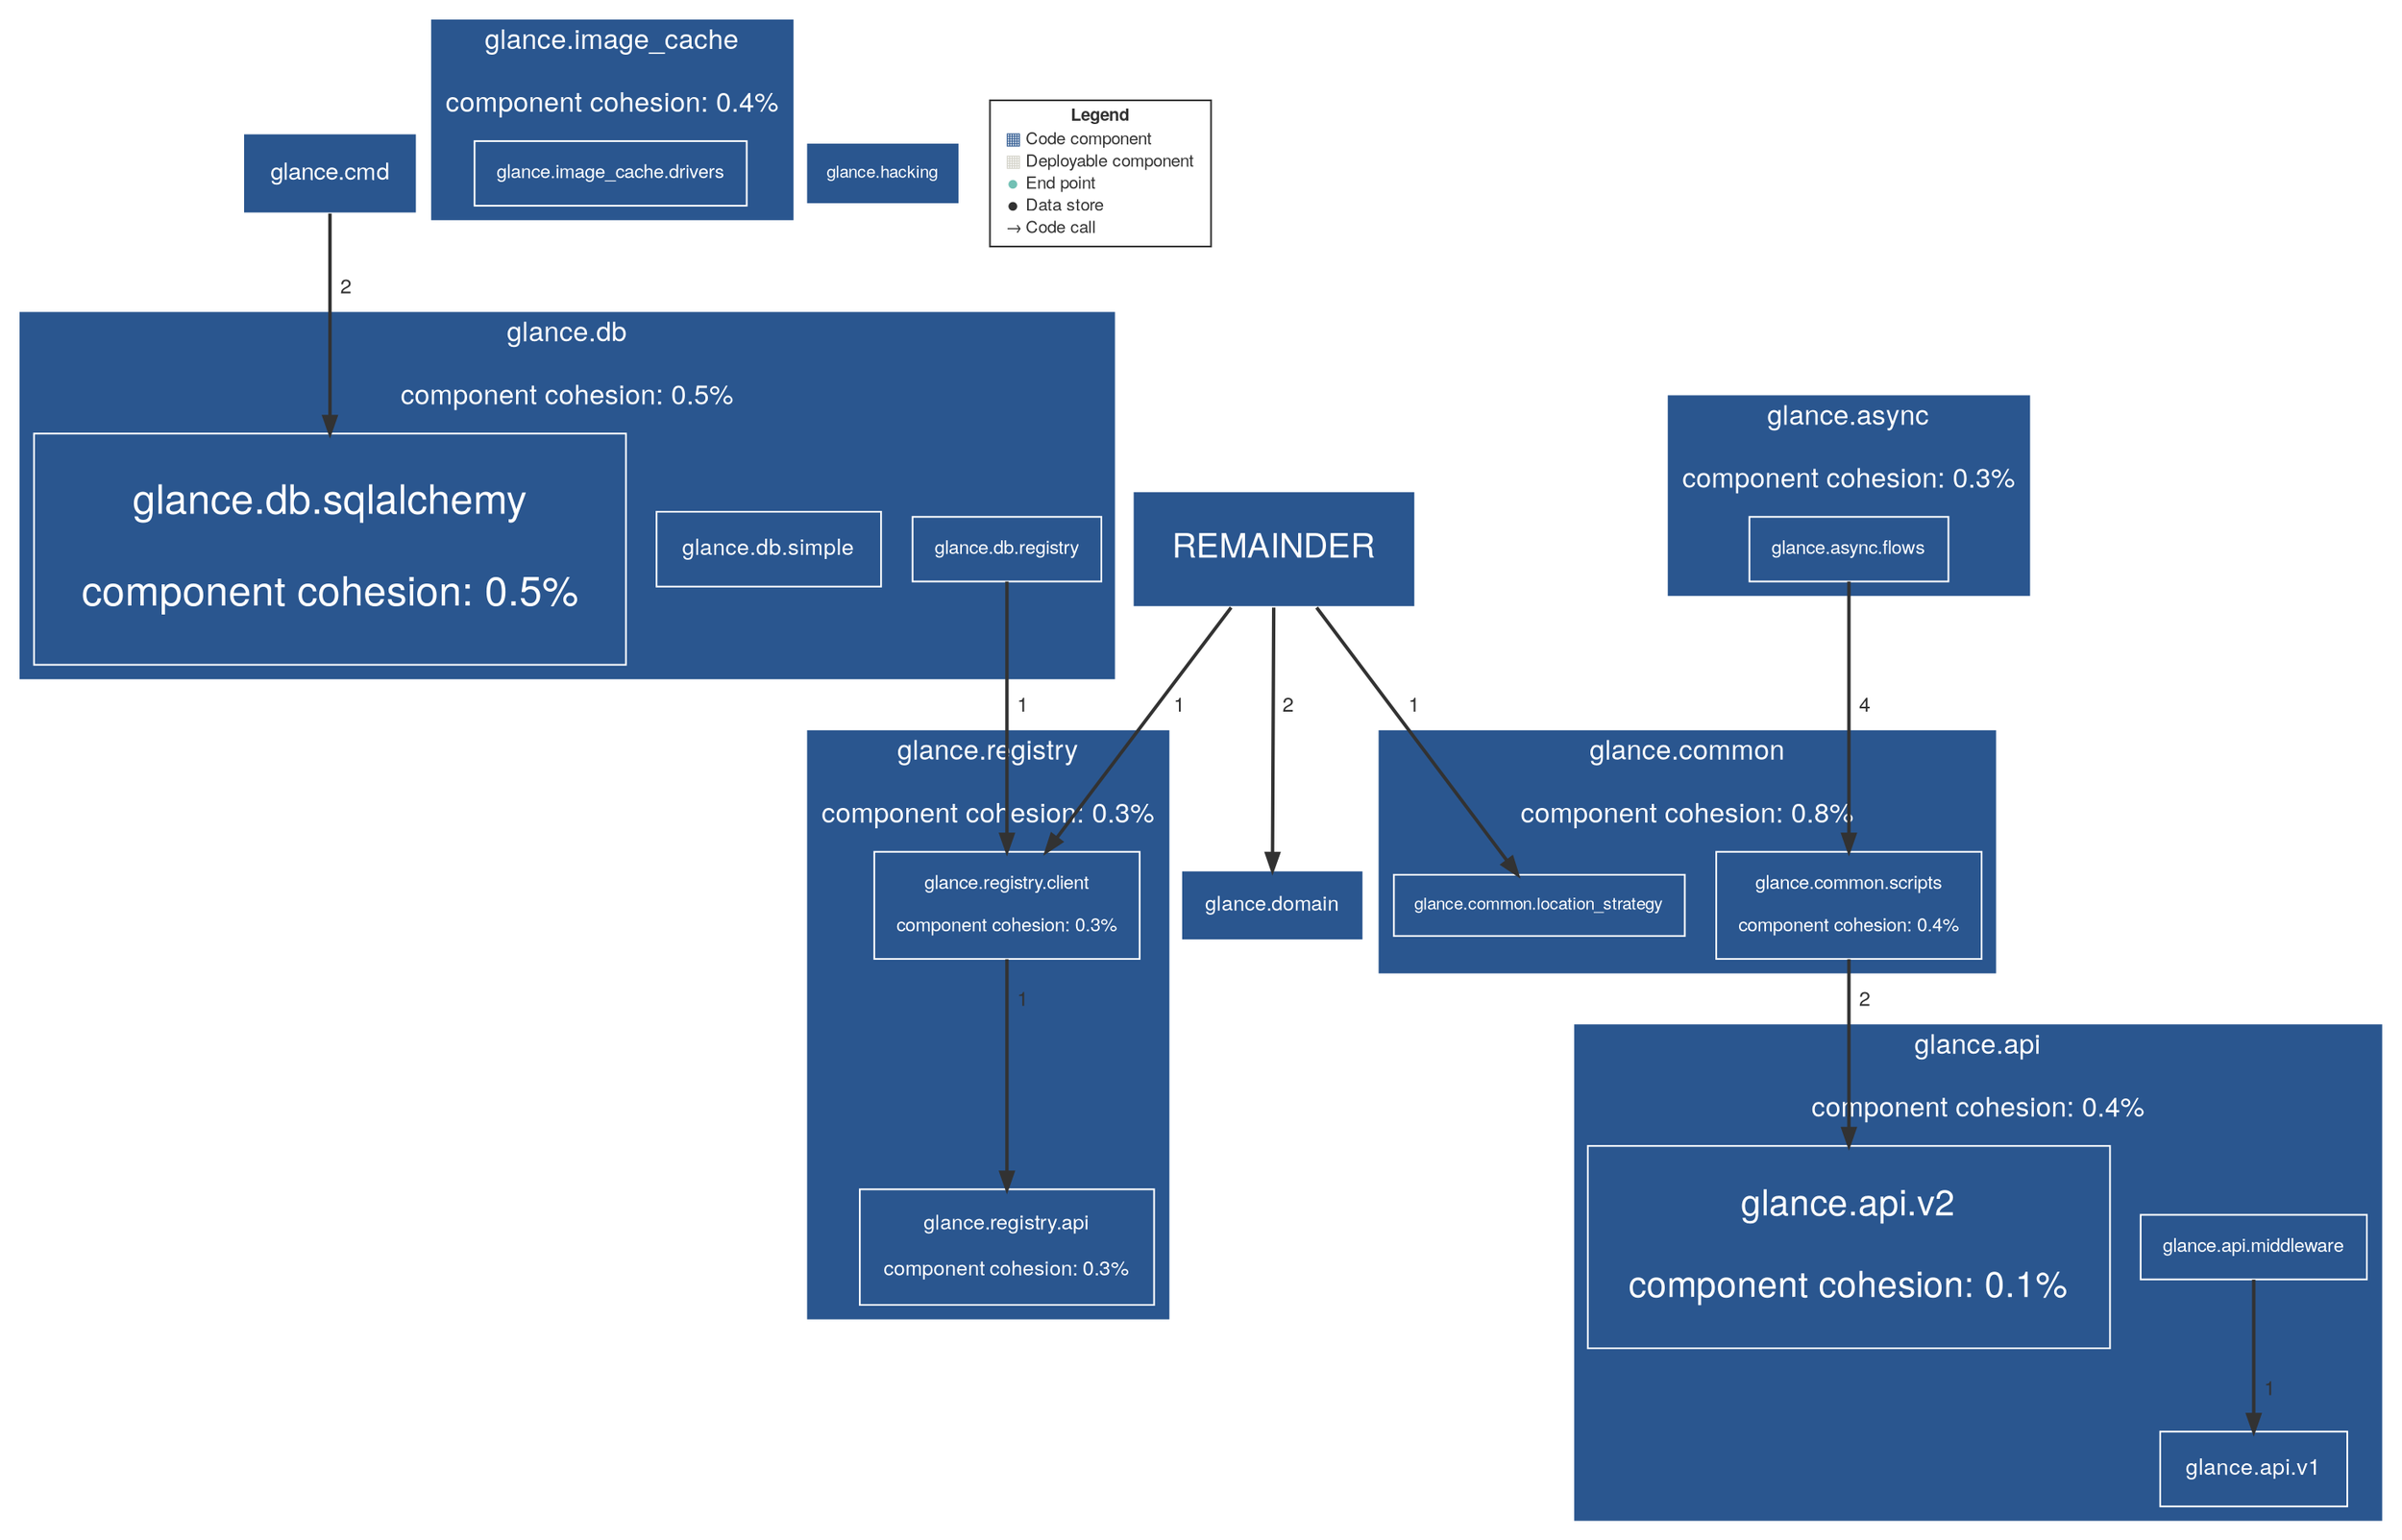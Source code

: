 digraph "Graph" {
compound=true
rankdir=TD
subgraph "cluster-glance.api" {
style="filled"
color="#2A568F"
fontname="Helvetica Neue"
fontsize="16"
fontcolor="#FFFFFF"
label="glance.api

component cohesion: 0.4%"
"glance.api.middleware@glance.api" [ shape="box" style="filled" fillcolor="#2A568F" penwidth="1" color="#FFFFFF" fontname="Helvetica Neue" fontcolor="#FFFFFF" fontsize="11" margin="0.176" label="glance.api.middleware" ]
"glance.api.v1@glance.api" [ shape="box" style="filled" fillcolor="#2A568F" penwidth="1" color="#FFFFFF" fontname="Helvetica Neue" fontcolor="#FFFFFF" fontsize="13" margin="0.20800000000000002" label="glance.api.v1" ]
"glance.api.v2@glance.api" [ shape="box" style="filled" fillcolor="#2A568F" penwidth="1" color="#FFFFFF" fontname="Helvetica Neue" fontcolor="#FFFFFF" fontsize="21" margin="0.336" label="glance.api.v2

component cohesion: 0.1%" ]
}
subgraph "cluster-glance.common" {
style="filled"
color="#2A568F"
fontname="Helvetica Neue"
fontsize="16"
fontcolor="#FFFFFF"
label="glance.common

component cohesion: 0.8%"
"glance.common.scripts@glance.common" [ shape="box" style="filled" fillcolor="#2A568F" penwidth="1" color="#FFFFFF" fontname="Helvetica Neue" fontcolor="#FFFFFF" fontsize="11" margin="0.176" label="glance.common.scripts

component cohesion: 0.4%" ]
"glance.common.location_strategy@glance.common" [ shape="box" style="filled" fillcolor="#2A568F" penwidth="1" color="#FFFFFF" fontname="Helvetica Neue" fontcolor="#FFFFFF" fontsize="10" margin="0.16" label="glance.common.location_strategy" ]
}
subgraph "cluster-glance.db" {
style="filled"
color="#2A568F"
fontname="Helvetica Neue"
fontsize="16"
fontcolor="#FFFFFF"
label="glance.db

component cohesion: 0.5%"
"glance.db.registry@glance.db" [ shape="box" style="filled" fillcolor="#2A568F" penwidth="1" color="#FFFFFF" fontname="Helvetica Neue" fontcolor="#FFFFFF" fontsize="11" margin="0.176" label="glance.db.registry" ]
"glance.db.simple@glance.db" [ shape="box" style="filled" fillcolor="#2A568F" penwidth="1" color="#FFFFFF" fontname="Helvetica Neue" fontcolor="#FFFFFF" fontsize="13" margin="0.20800000000000002" label="glance.db.simple" ]
"glance.db.sqlalchemy@glance.db" [ shape="box" style="filled" fillcolor="#2A568F" penwidth="1" color="#FFFFFF" fontname="Helvetica Neue" fontcolor="#FFFFFF" fontsize="24" margin="0.384" label="glance.db.sqlalchemy

component cohesion: 0.5%" ]
}
subgraph "cluster-glance.image_cache" {
style="filled"
color="#2A568F"
fontname="Helvetica Neue"
fontsize="16"
fontcolor="#FFFFFF"
label="glance.image_cache

component cohesion: 0.4%"
"glance.image_cache.drivers@glance.image_cache" [ shape="box" style="filled" fillcolor="#2A568F" penwidth="1" color="#FFFFFF" fontname="Helvetica Neue" fontcolor="#FFFFFF" fontsize="11" margin="0.176" label="glance.image_cache.drivers" ]
}
"glance.cmd@NOT_DEPLOYED" [ shape="box" style="filled" fillcolor="#2A568F" penwidth="1" color="#FFFFFF" fontname="Helvetica Neue" fontcolor="#FFFFFF" fontsize="14" margin="0.224" label="glance.cmd" ]
"REMAINDER@NOT_DEPLOYED" [ shape="box" style="filled" fillcolor="#2A568F" penwidth="1" color="#FFFFFF" fontname="Helvetica Neue" fontcolor="#FFFFFF" fontsize="20" margin="0.32" label="REMAINDER" ]
"glance.domain@NOT_DEPLOYED" [ shape="box" style="filled" fillcolor="#2A568F" penwidth="1" color="#FFFFFF" fontname="Helvetica Neue" fontcolor="#FFFFFF" fontsize="12" margin="0.192" label="glance.domain" ]
"glance.hacking@NOT_DEPLOYED" [ shape="box" style="filled" fillcolor="#2A568F" penwidth="1" color="#FFFFFF" fontname="Helvetica Neue" fontcolor="#FFFFFF" fontsize="10" margin="0.16" label="glance.hacking" ]
subgraph "cluster-glance.async" {
style="filled"
color="#2A568F"
fontname="Helvetica Neue"
fontsize="16"
fontcolor="#FFFFFF"
label="glance.async

component cohesion: 0.3%"
"glance.async.flows@glance.async" [ shape="box" style="filled" fillcolor="#2A568F" penwidth="1" color="#FFFFFF" fontname="Helvetica Neue" fontcolor="#FFFFFF" fontsize="11" margin="0.176" label="glance.async.flows" ]
}
subgraph "cluster-glance.registry" {
style="filled"
color="#2A568F"
fontname="Helvetica Neue"
fontsize="16"
fontcolor="#FFFFFF"
label="glance.registry

component cohesion: 0.3%"
"glance.registry.client@glance.registry" [ shape="box" style="filled" fillcolor="#2A568F" penwidth="1" color="#FFFFFF" fontname="Helvetica Neue" fontcolor="#FFFFFF" fontsize="11" margin="0.176" label="glance.registry.client

component cohesion: 0.3%" ]
"glance.registry.api@glance.registry" [ shape="box" style="filled" fillcolor="#2A568F" penwidth="1" color="#FFFFFF" fontname="Helvetica Neue" fontcolor="#FFFFFF" fontsize="12" margin="0.192" label="glance.registry.api

component cohesion: 0.3%" ]
}
"glance.api.middleware@glance.api" -> "glance.api.v1@glance.api" [ penwidth="2" color="#323232" fontcolor="#323232" fontname="Helvetica Neue" fontsize="12" label="  1" ]
"glance.common.scripts@glance.common" -> "glance.api.v2@glance.api" [ penwidth="2" color="#323232" fontcolor="#323232" fontname="Helvetica Neue" fontsize="12" label="  2" ]
"glance.db.registry@glance.db" -> "glance.registry.client@glance.registry" [ penwidth="2" color="#323232" fontcolor="#323232" fontname="Helvetica Neue" fontsize="12" label="  1" ]
"glance.cmd@NOT_DEPLOYED" -> "glance.db.sqlalchemy@glance.db" [ penwidth="2" color="#323232" fontcolor="#323232" fontname="Helvetica Neue" fontsize="12" label="  2" ]
"REMAINDER@NOT_DEPLOYED" -> "glance.common.location_strategy@glance.common" [ penwidth="2" color="#323232" fontcolor="#323232" fontname="Helvetica Neue" fontsize="12" label="  1" ]
"REMAINDER@NOT_DEPLOYED" -> "glance.domain@NOT_DEPLOYED" [ penwidth="2" color="#323232" fontcolor="#323232" fontname="Helvetica Neue" fontsize="12" label="  2" ]
"REMAINDER@NOT_DEPLOYED" -> "glance.registry.client@glance.registry" [ penwidth="2" color="#323232" fontcolor="#323232" fontname="Helvetica Neue" fontsize="12" label="  1" ]
"glance.async.flows@glance.async" -> "glance.common.scripts@glance.common" [ penwidth="2" color="#323232" fontcolor="#323232" fontname="Helvetica Neue" fontsize="12" label="  4" ]
"glance.registry.client@glance.registry" -> "glance.registry.api@glance.registry" [ penwidth="2" color="#323232" fontcolor="#323232" fontname="Helvetica Neue" fontsize="12" label="  1" ]
"LEGEND" [ shape="box" style="filled" fillcolor="#FFFFFF" penwidth="1" color="#323232" fontname="Helvetica Neue" fontcolor="#323232" fontsize="10" label=<<TABLE BORDER="0" CELLPADDING="1" CELLSPACING="0">
<TR><TD COLSPAN="2"><B>Legend</B></TD></TR>
<TR><TD><FONT COLOR="#2A568F">&#9638;</FONT></TD><TD ALIGN="left">Code component</TD></TR>
<TR><TD><FONT COLOR="#D2D1C7">&#9638;</FONT></TD><TD ALIGN="left">Deployable component</TD></TR>
<TR><TD><FONT COLOR="#72C0B4">&#9679;</FONT></TD><TD ALIGN="left">End point</TD></TR>
<TR><TD><FONT COLOR="#323232">&#9679;</FONT></TD><TD ALIGN="left">Data store</TD></TR>
<TR><TD><FONT COLOR="#323232">&rarr;</FONT></TD><TD ALIGN="left">Code call</TD></TR>
</TABLE>
>  ]
}
